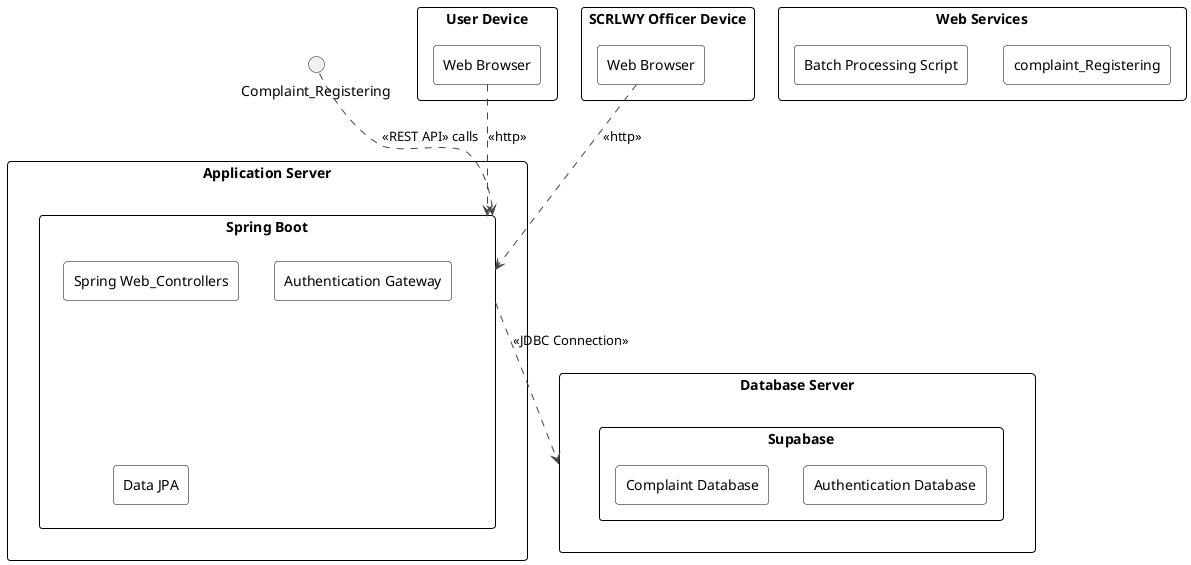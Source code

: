@startuml
!theme vibrant

skinparam rectangle {
  BackgroundColor White
  BorderColor Black
}

rectangle "User Device" {
  rectangle "Web Browser" as userBrowser
}

rectangle "SCRLWY Officer Device" {
  rectangle "Web Browser" as officerBrowser
}

rectangle "Application Server" {
  rectangle "Spring Boot" as springBoot {
    rectangle "Spring Web_Controllers"
    rectangle "Authentication Gateway"
    rectangle "Data JPA"
  }
}

rectangle "Database Server" as dataBase {
  rectangle "Supabase" {
  rectangle "Authentication Database"
  rectangle "Complaint Database"
  }
}

rectangle "Web Services" {
  rectangle "complaint_Registering"
  rectangle "Batch Processing Script"
}

userBrowser ..> springBoot : <<http>>
officerBrowser ..> springBoot : <<http>>

springBoot ..> dataBase : <<JDBC Connection>>

"Complaint_Registering" ..> springBoot : <<REST API>> calls

@enduml
